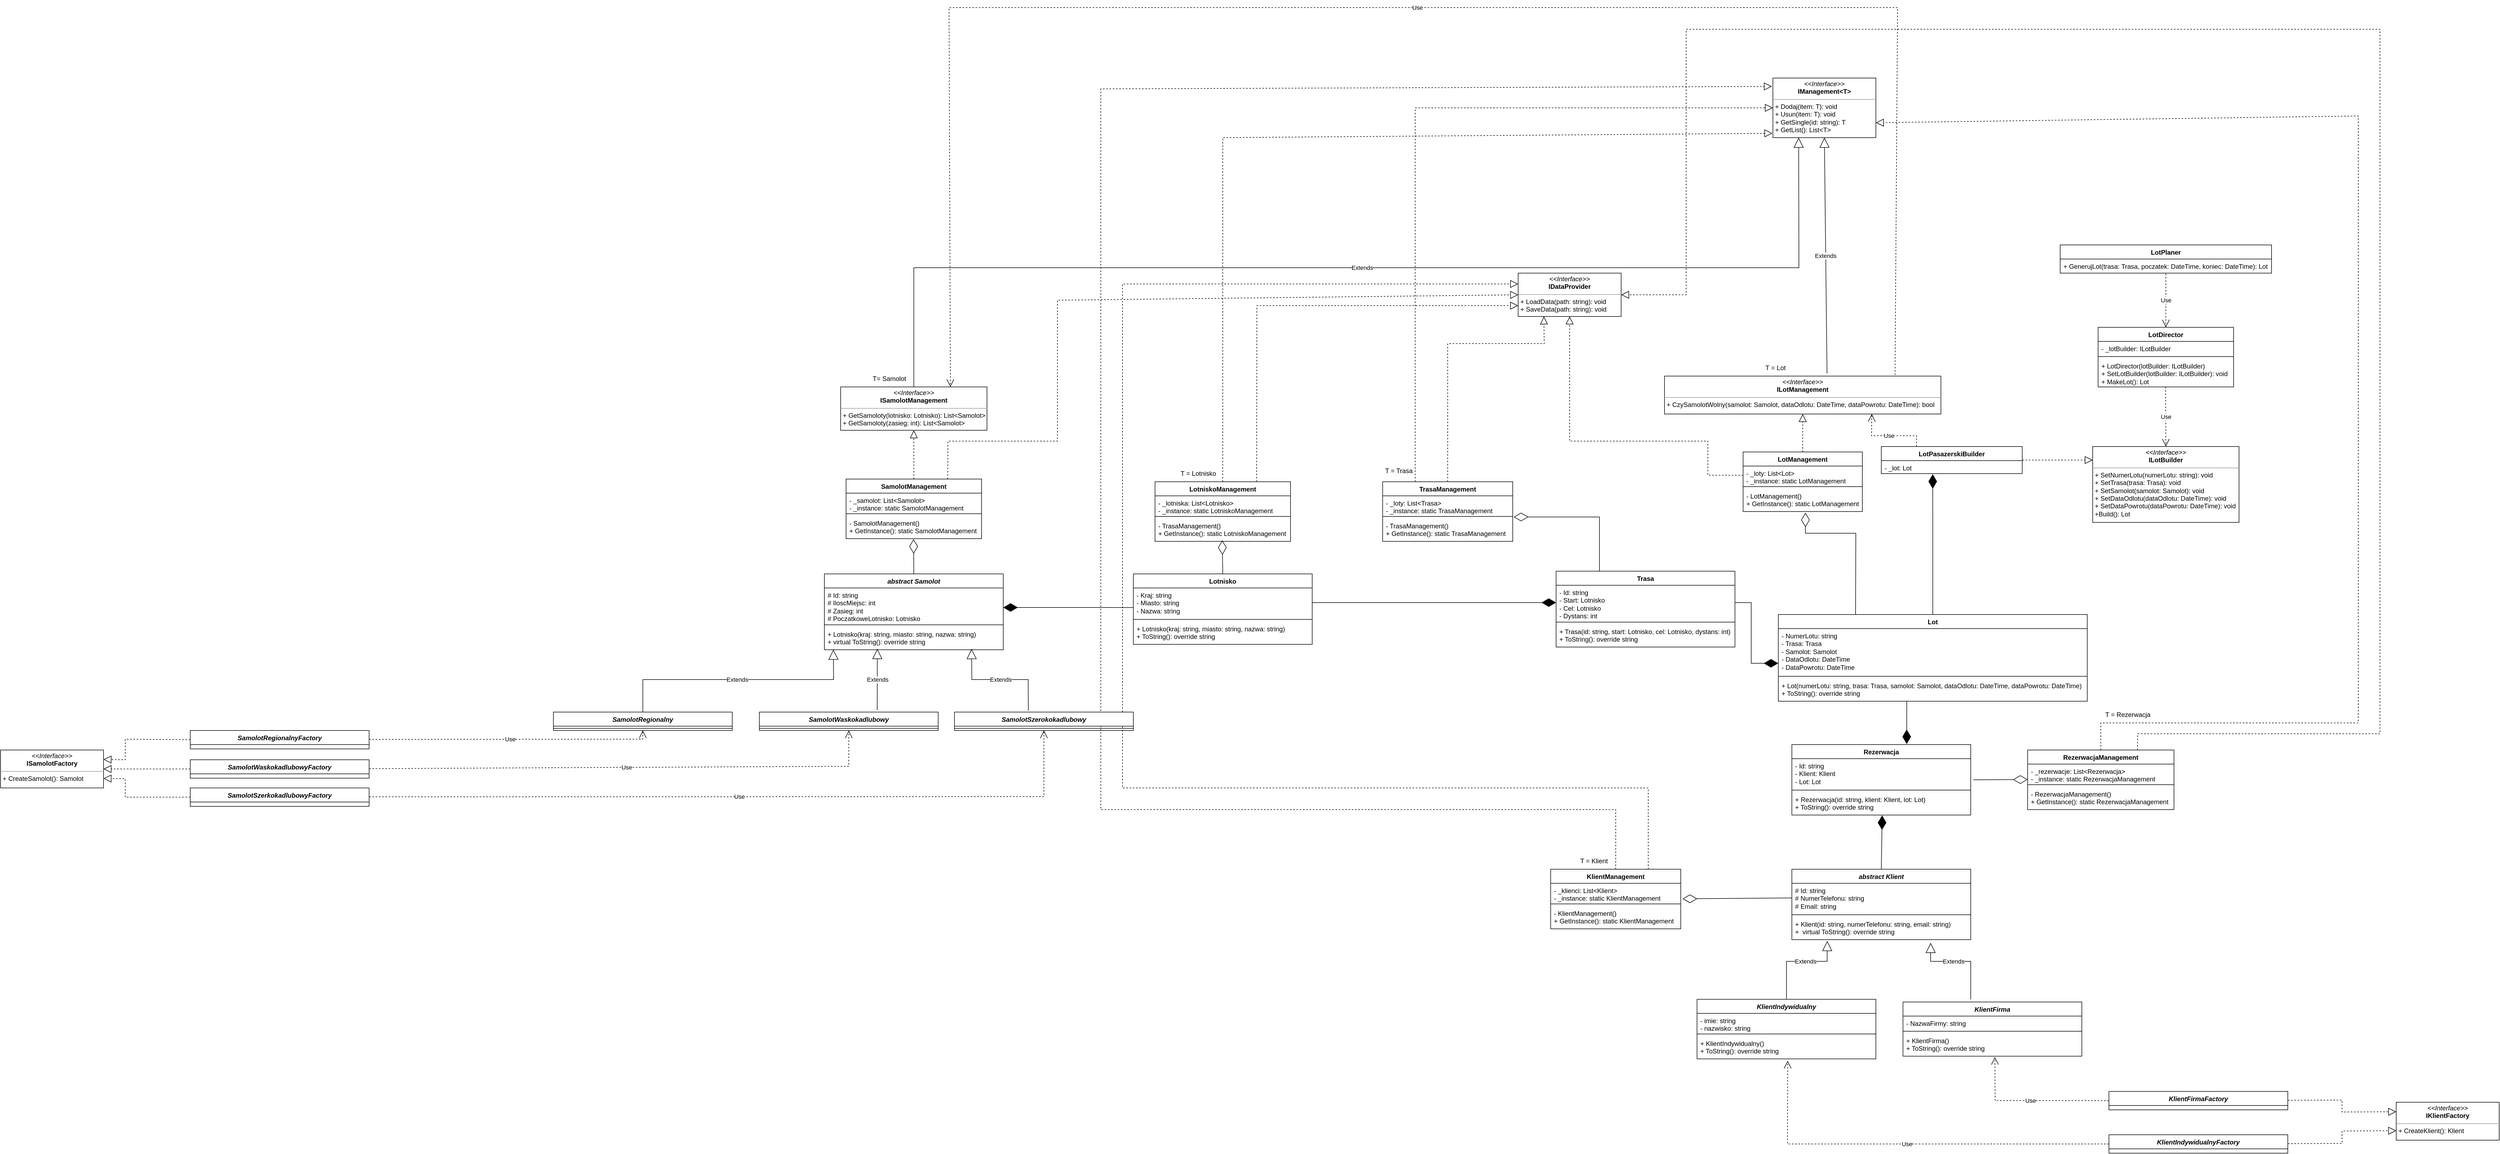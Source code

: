 <mxfile version="21.3.7" type="github">
  <diagram id="C5RBs43oDa-KdzZeNtuy" name="Page-1">
    <mxGraphModel dx="5832" dy="2604" grid="1" gridSize="10" guides="1" tooltips="1" connect="1" arrows="1" fold="1" page="1" pageScale="1" pageWidth="827" pageHeight="1169" math="0" shadow="0">
      <root>
        <mxCell id="WIyWlLk6GJQsqaUBKTNV-0" />
        <mxCell id="WIyWlLk6GJQsqaUBKTNV-1" parent="WIyWlLk6GJQsqaUBKTNV-0" />
        <mxCell id="zbVslwqdt1NTKIFNQWkl-0" value="&lt;p style=&quot;margin:0px;margin-top:4px;text-align:center;&quot;&gt;&lt;i&gt;&amp;lt;&amp;lt;Interface&amp;gt;&amp;gt;&lt;/i&gt;&lt;br&gt;&lt;b&gt;IDataProvider&lt;/b&gt;&lt;/p&gt;&lt;hr size=&quot;1&quot;&gt;&lt;p style=&quot;margin:0px;margin-left:4px;&quot;&gt;+ LoadData(path: string): void&lt;/p&gt;&lt;p style=&quot;margin:0px;margin-left:4px;&quot;&gt;+ SaveData(path: string): void&lt;/p&gt;" style="verticalAlign=top;align=left;overflow=fill;fontSize=12;fontFamily=Helvetica;html=1;whiteSpace=wrap;" vertex="1" parent="WIyWlLk6GJQsqaUBKTNV-1">
          <mxGeometry x="10" y="90" width="190" height="80" as="geometry" />
        </mxCell>
        <mxCell id="zbVslwqdt1NTKIFNQWkl-1" value="&lt;p style=&quot;margin:0px;margin-top:4px;text-align:center;&quot;&gt;&lt;i&gt;&amp;lt;&amp;lt;Interface&amp;gt;&amp;gt;&lt;/i&gt;&lt;br&gt;&lt;b&gt;IManagement&amp;lt;T&amp;gt;&lt;/b&gt;&lt;/p&gt;&lt;hr size=&quot;1&quot;&gt;&lt;p style=&quot;margin:0px;margin-left:4px;&quot;&gt;+ Dodaj(item: T): void&lt;/p&gt;&lt;p style=&quot;margin:0px;margin-left:4px;&quot;&gt;+ Usun(item: T): void&lt;/p&gt;&lt;p style=&quot;margin:0px;margin-left:4px;&quot;&gt;+ GetSingle(id: string): T&lt;/p&gt;&lt;p style=&quot;margin:0px;margin-left:4px;&quot;&gt;+ GetList(): List&amp;lt;T&amp;gt;&lt;/p&gt;" style="verticalAlign=top;align=left;overflow=fill;fontSize=12;fontFamily=Helvetica;html=1;whiteSpace=wrap;" vertex="1" parent="WIyWlLk6GJQsqaUBKTNV-1">
          <mxGeometry x="480" y="-270" width="190" height="110" as="geometry" />
        </mxCell>
        <mxCell id="zbVslwqdt1NTKIFNQWkl-2" value="&lt;p style=&quot;margin:0px;margin-top:4px;text-align:center;&quot;&gt;&lt;i&gt;&amp;lt;&amp;lt;Interface&amp;gt;&amp;gt;&lt;/i&gt;&lt;br&gt;&lt;b&gt;ILotManagement&lt;/b&gt;&lt;/p&gt;&lt;hr size=&quot;1&quot;&gt;&lt;p style=&quot;margin:0px;margin-left:4px;&quot;&gt;+ CzySamolotWolny(samolot: Samolot, dataOdlotu: DateTime, dataPowrotu: DateTime): bool&lt;/p&gt;" style="verticalAlign=top;align=left;overflow=fill;fontSize=12;fontFamily=Helvetica;html=1;whiteSpace=wrap;" vertex="1" parent="WIyWlLk6GJQsqaUBKTNV-1">
          <mxGeometry x="280" y="280" width="510" height="70" as="geometry" />
        </mxCell>
        <mxCell id="zbVslwqdt1NTKIFNQWkl-4" value="Extends" style="endArrow=block;endSize=16;endFill=0;html=1;rounded=0;entryX=0.5;entryY=1;entryDx=0;entryDy=0;exitX=0.588;exitY=-0.071;exitDx=0;exitDy=0;exitPerimeter=0;" edge="1" parent="WIyWlLk6GJQsqaUBKTNV-1" source="zbVslwqdt1NTKIFNQWkl-2" target="zbVslwqdt1NTKIFNQWkl-1">
          <mxGeometry width="160" relative="1" as="geometry">
            <mxPoint x="340" y="340" as="sourcePoint" />
            <mxPoint x="500" y="340" as="targetPoint" />
          </mxGeometry>
        </mxCell>
        <mxCell id="zbVslwqdt1NTKIFNQWkl-5" value="LotManagement" style="swimlane;fontStyle=1;align=center;verticalAlign=top;childLayout=stackLayout;horizontal=1;startSize=26;horizontalStack=0;resizeParent=1;resizeParentMax=0;resizeLast=0;collapsible=1;marginBottom=0;whiteSpace=wrap;html=1;" vertex="1" parent="WIyWlLk6GJQsqaUBKTNV-1">
          <mxGeometry x="425" y="420" width="220" height="110" as="geometry" />
        </mxCell>
        <mxCell id="zbVslwqdt1NTKIFNQWkl-6" value="- _loty: List&amp;lt;Lot&amp;gt;&lt;br&gt;- _instance: static LotManagement" style="text;strokeColor=none;fillColor=none;align=left;verticalAlign=top;spacingLeft=4;spacingRight=4;overflow=hidden;rotatable=0;points=[[0,0.5],[1,0.5]];portConstraint=eastwest;whiteSpace=wrap;html=1;" vertex="1" parent="zbVslwqdt1NTKIFNQWkl-5">
          <mxGeometry y="26" width="220" height="34" as="geometry" />
        </mxCell>
        <mxCell id="zbVslwqdt1NTKIFNQWkl-7" value="" style="line;strokeWidth=1;fillColor=none;align=left;verticalAlign=middle;spacingTop=-1;spacingLeft=3;spacingRight=3;rotatable=0;labelPosition=right;points=[];portConstraint=eastwest;strokeColor=inherit;" vertex="1" parent="zbVslwqdt1NTKIFNQWkl-5">
          <mxGeometry y="60" width="220" height="8" as="geometry" />
        </mxCell>
        <mxCell id="zbVslwqdt1NTKIFNQWkl-8" value="- LotManagement()&lt;br&gt;+ GetInstance(): static LotManagement" style="text;strokeColor=none;fillColor=none;align=left;verticalAlign=top;spacingLeft=4;spacingRight=4;overflow=hidden;rotatable=0;points=[[0,0.5],[1,0.5]];portConstraint=eastwest;whiteSpace=wrap;html=1;" vertex="1" parent="zbVslwqdt1NTKIFNQWkl-5">
          <mxGeometry y="68" width="220" height="42" as="geometry" />
        </mxCell>
        <mxCell id="zbVslwqdt1NTKIFNQWkl-9" value="T = Lot" style="text;html=1;strokeColor=none;fillColor=none;align=center;verticalAlign=middle;whiteSpace=wrap;rounded=0;" vertex="1" parent="WIyWlLk6GJQsqaUBKTNV-1">
          <mxGeometry x="455" y="250" width="60" height="30" as="geometry" />
        </mxCell>
        <mxCell id="zbVslwqdt1NTKIFNQWkl-10" value="" style="endArrow=block;dashed=1;endFill=0;endSize=12;html=1;rounded=0;exitX=0.5;exitY=0;exitDx=0;exitDy=0;entryX=0.5;entryY=1;entryDx=0;entryDy=0;" edge="1" parent="WIyWlLk6GJQsqaUBKTNV-1" source="zbVslwqdt1NTKIFNQWkl-5" target="zbVslwqdt1NTKIFNQWkl-2">
          <mxGeometry width="160" relative="1" as="geometry">
            <mxPoint x="340" y="340" as="sourcePoint" />
            <mxPoint x="520" y="380" as="targetPoint" />
          </mxGeometry>
        </mxCell>
        <mxCell id="zbVslwqdt1NTKIFNQWkl-12" value="" style="endArrow=block;dashed=1;endFill=0;endSize=12;html=1;rounded=0;entryX=0.5;entryY=1;entryDx=0;entryDy=0;exitX=0;exitY=0.5;exitDx=0;exitDy=0;" edge="1" parent="WIyWlLk6GJQsqaUBKTNV-1" source="zbVslwqdt1NTKIFNQWkl-6" target="zbVslwqdt1NTKIFNQWkl-0">
          <mxGeometry width="160" relative="1" as="geometry">
            <mxPoint x="180" y="470" as="sourcePoint" />
            <mxPoint x="340" y="470" as="targetPoint" />
            <Array as="points">
              <mxPoint x="360" y="463" />
              <mxPoint x="360" y="400" />
              <mxPoint x="105" y="400" />
            </Array>
          </mxGeometry>
        </mxCell>
        <mxCell id="zbVslwqdt1NTKIFNQWkl-13" value="LotPasazerskiBuilder" style="swimlane;fontStyle=1;align=center;verticalAlign=top;childLayout=stackLayout;horizontal=1;startSize=26;horizontalStack=0;resizeParent=1;resizeParentMax=0;resizeLast=0;collapsible=1;marginBottom=0;whiteSpace=wrap;html=1;" vertex="1" parent="WIyWlLk6GJQsqaUBKTNV-1">
          <mxGeometry x="680" y="410" width="260" height="50" as="geometry" />
        </mxCell>
        <mxCell id="zbVslwqdt1NTKIFNQWkl-14" value="- _lot: Lot" style="text;strokeColor=none;fillColor=none;align=left;verticalAlign=top;spacingLeft=4;spacingRight=4;overflow=hidden;rotatable=0;points=[[0,0.5],[1,0.5]];portConstraint=eastwest;whiteSpace=wrap;html=1;" vertex="1" parent="zbVslwqdt1NTKIFNQWkl-13">
          <mxGeometry y="26" width="260" height="24" as="geometry" />
        </mxCell>
        <mxCell id="zbVslwqdt1NTKIFNQWkl-17" value="&lt;p style=&quot;margin:0px;margin-top:4px;text-align:center;&quot;&gt;&lt;i&gt;&amp;lt;&amp;lt;Interface&amp;gt;&amp;gt;&lt;/i&gt;&lt;br&gt;&lt;b&gt;ILotBuilder&lt;/b&gt;&lt;/p&gt;&lt;hr size=&quot;1&quot;&gt;&lt;p style=&quot;margin:0px;margin-left:4px;&quot;&gt;+ SetNumerLotu(numerLotu: string): void&lt;br style=&quot;border-color: var(--border-color);&quot;&gt;+ SetTrasa(trasa: Trasa): void&lt;br style=&quot;border-color: var(--border-color);&quot;&gt;+ SetSamolot(samolot: Samolot): void&lt;br style=&quot;border-color: var(--border-color);&quot;&gt;+ SetDataOdlotu(dataOdlotu: DateTime): void&lt;br style=&quot;border-color: var(--border-color);&quot;&gt;+ SetDataPowrotu(dataPowrotu: DateTime): void&lt;br style=&quot;border-color: var(--border-color);&quot;&gt;+Build(): Lot&lt;br&gt;&lt;/p&gt;" style="verticalAlign=top;align=left;overflow=fill;fontSize=12;fontFamily=Helvetica;html=1;whiteSpace=wrap;" vertex="1" parent="WIyWlLk6GJQsqaUBKTNV-1">
          <mxGeometry x="1070" y="410" width="270" height="140" as="geometry" />
        </mxCell>
        <mxCell id="zbVslwqdt1NTKIFNQWkl-18" value="" style="endArrow=block;dashed=1;endFill=0;endSize=12;html=1;rounded=0;exitX=1;exitY=0.5;exitDx=0;exitDy=0;" edge="1" parent="WIyWlLk6GJQsqaUBKTNV-1" source="zbVslwqdt1NTKIFNQWkl-13">
          <mxGeometry width="160" relative="1" as="geometry">
            <mxPoint x="1180" y="470" as="sourcePoint" />
            <mxPoint x="1070" y="435" as="targetPoint" />
          </mxGeometry>
        </mxCell>
        <mxCell id="zbVslwqdt1NTKIFNQWkl-19" value="LotDirector" style="swimlane;fontStyle=1;align=center;verticalAlign=top;childLayout=stackLayout;horizontal=1;startSize=26;horizontalStack=0;resizeParent=1;resizeParentMax=0;resizeLast=0;collapsible=1;marginBottom=0;whiteSpace=wrap;html=1;" vertex="1" parent="WIyWlLk6GJQsqaUBKTNV-1">
          <mxGeometry x="1080" y="190" width="250" height="110" as="geometry" />
        </mxCell>
        <mxCell id="zbVslwqdt1NTKIFNQWkl-20" value="- _lotBuilder: ILotBuilder" style="text;strokeColor=none;fillColor=none;align=left;verticalAlign=top;spacingLeft=4;spacingRight=4;overflow=hidden;rotatable=0;points=[[0,0.5],[1,0.5]];portConstraint=eastwest;whiteSpace=wrap;html=1;" vertex="1" parent="zbVslwqdt1NTKIFNQWkl-19">
          <mxGeometry y="26" width="250" height="24" as="geometry" />
        </mxCell>
        <mxCell id="zbVslwqdt1NTKIFNQWkl-21" value="" style="line;strokeWidth=1;fillColor=none;align=left;verticalAlign=middle;spacingTop=-1;spacingLeft=3;spacingRight=3;rotatable=0;labelPosition=right;points=[];portConstraint=eastwest;strokeColor=inherit;" vertex="1" parent="zbVslwqdt1NTKIFNQWkl-19">
          <mxGeometry y="50" width="250" height="8" as="geometry" />
        </mxCell>
        <mxCell id="zbVslwqdt1NTKIFNQWkl-22" value="+ LotDirector(lotBuilder: ILotBuilder)&lt;br&gt;+ SetLotBuilder(lotBuilder: ILotBuilder): void&lt;br&gt;+ MakeLot(): Lot" style="text;strokeColor=none;fillColor=none;align=left;verticalAlign=top;spacingLeft=4;spacingRight=4;overflow=hidden;rotatable=0;points=[[0,0.5],[1,0.5]];portConstraint=eastwest;whiteSpace=wrap;html=1;" vertex="1" parent="zbVslwqdt1NTKIFNQWkl-19">
          <mxGeometry y="58" width="250" height="52" as="geometry" />
        </mxCell>
        <mxCell id="zbVslwqdt1NTKIFNQWkl-23" value="LotPlaner" style="swimlane;fontStyle=1;align=center;verticalAlign=top;childLayout=stackLayout;horizontal=1;startSize=26;horizontalStack=0;resizeParent=1;resizeParentMax=0;resizeLast=0;collapsible=1;marginBottom=0;whiteSpace=wrap;html=1;" vertex="1" parent="WIyWlLk6GJQsqaUBKTNV-1">
          <mxGeometry x="1010" y="38" width="390" height="52" as="geometry" />
        </mxCell>
        <mxCell id="zbVslwqdt1NTKIFNQWkl-26" value="+ GenerujLot(trasa: Trasa, poczatek: DateTime, koniec: DateTime): Lot" style="text;strokeColor=none;fillColor=none;align=left;verticalAlign=top;spacingLeft=4;spacingRight=4;overflow=hidden;rotatable=0;points=[[0,0.5],[1,0.5]];portConstraint=eastwest;whiteSpace=wrap;html=1;" vertex="1" parent="zbVslwqdt1NTKIFNQWkl-23">
          <mxGeometry y="26" width="390" height="26" as="geometry" />
        </mxCell>
        <mxCell id="zbVslwqdt1NTKIFNQWkl-27" value="Use" style="endArrow=open;endSize=12;dashed=1;html=1;rounded=0;entryX=0.5;entryY=0;entryDx=0;entryDy=0;exitX=0.5;exitY=1.038;exitDx=0;exitDy=0;exitPerimeter=0;" edge="1" parent="WIyWlLk6GJQsqaUBKTNV-1" source="zbVslwqdt1NTKIFNQWkl-26" target="zbVslwqdt1NTKIFNQWkl-19">
          <mxGeometry width="160" relative="1" as="geometry">
            <mxPoint x="640" y="390" as="sourcePoint" />
            <mxPoint x="800" y="390" as="targetPoint" />
          </mxGeometry>
        </mxCell>
        <mxCell id="zbVslwqdt1NTKIFNQWkl-28" value="Use" style="endArrow=open;endSize=12;dashed=1;html=1;rounded=0;entryX=0.5;entryY=0;entryDx=0;entryDy=0;exitX=0.5;exitY=1.038;exitDx=0;exitDy=0;exitPerimeter=0;" edge="1" parent="WIyWlLk6GJQsqaUBKTNV-1" target="zbVslwqdt1NTKIFNQWkl-17">
          <mxGeometry width="160" relative="1" as="geometry">
            <mxPoint x="1204.5" y="300" as="sourcePoint" />
            <mxPoint x="1204.5" y="399" as="targetPoint" />
          </mxGeometry>
        </mxCell>
        <mxCell id="zbVslwqdt1NTKIFNQWkl-29" value="Lot" style="swimlane;fontStyle=1;align=center;verticalAlign=top;childLayout=stackLayout;horizontal=1;startSize=26;horizontalStack=0;resizeParent=1;resizeParentMax=0;resizeLast=0;collapsible=1;marginBottom=0;whiteSpace=wrap;html=1;" vertex="1" parent="WIyWlLk6GJQsqaUBKTNV-1">
          <mxGeometry x="490" y="720" width="570" height="160" as="geometry" />
        </mxCell>
        <mxCell id="zbVslwqdt1NTKIFNQWkl-30" value="- NumerLotu: string&lt;br&gt;- Trasa: Trasa&lt;br&gt;- Samolot: Samolot&lt;br&gt;- DataOdlotu: DateTime&lt;br&gt;- DataPowrotu: DateTime" style="text;strokeColor=none;fillColor=none;align=left;verticalAlign=top;spacingLeft=4;spacingRight=4;overflow=hidden;rotatable=0;points=[[0,0.5],[1,0.5]];portConstraint=eastwest;whiteSpace=wrap;html=1;" vertex="1" parent="zbVslwqdt1NTKIFNQWkl-29">
          <mxGeometry y="26" width="570" height="84" as="geometry" />
        </mxCell>
        <mxCell id="zbVslwqdt1NTKIFNQWkl-31" value="" style="line;strokeWidth=1;fillColor=none;align=left;verticalAlign=middle;spacingTop=-1;spacingLeft=3;spacingRight=3;rotatable=0;labelPosition=right;points=[];portConstraint=eastwest;strokeColor=inherit;" vertex="1" parent="zbVslwqdt1NTKIFNQWkl-29">
          <mxGeometry y="110" width="570" height="8" as="geometry" />
        </mxCell>
        <mxCell id="zbVslwqdt1NTKIFNQWkl-32" value="+ Lot(numerLotu: string, trasa: Trasa, samolot: Samolot, dataOdlotu: DateTime, dataPowrotu: DateTime)&lt;br&gt;+ ToString(): override string" style="text;strokeColor=none;fillColor=none;align=left;verticalAlign=top;spacingLeft=4;spacingRight=4;overflow=hidden;rotatable=0;points=[[0,0.5],[1,0.5]];portConstraint=eastwest;whiteSpace=wrap;html=1;" vertex="1" parent="zbVslwqdt1NTKIFNQWkl-29">
          <mxGeometry y="118" width="570" height="42" as="geometry" />
        </mxCell>
        <mxCell id="zbVslwqdt1NTKIFNQWkl-33" value="" style="endArrow=diamondThin;endFill=1;endSize=24;html=1;rounded=0;exitX=0.5;exitY=0;exitDx=0;exitDy=0;entryX=0.365;entryY=1.042;entryDx=0;entryDy=0;entryPerimeter=0;" edge="1" parent="WIyWlLk6GJQsqaUBKTNV-1" source="zbVslwqdt1NTKIFNQWkl-29" target="zbVslwqdt1NTKIFNQWkl-14">
          <mxGeometry width="160" relative="1" as="geometry">
            <mxPoint x="760" y="520" as="sourcePoint" />
            <mxPoint x="920" y="520" as="targetPoint" />
          </mxGeometry>
        </mxCell>
        <mxCell id="zbVslwqdt1NTKIFNQWkl-34" value="" style="endArrow=diamondThin;endFill=0;endSize=24;html=1;rounded=0;exitX=0.25;exitY=0;exitDx=0;exitDy=0;entryX=0.523;entryY=1.048;entryDx=0;entryDy=0;entryPerimeter=0;" edge="1" parent="WIyWlLk6GJQsqaUBKTNV-1" source="zbVslwqdt1NTKIFNQWkl-29" target="zbVslwqdt1NTKIFNQWkl-8">
          <mxGeometry width="160" relative="1" as="geometry">
            <mxPoint x="540" y="560" as="sourcePoint" />
            <mxPoint x="700" y="560" as="targetPoint" />
            <Array as="points">
              <mxPoint x="633" y="570" />
              <mxPoint x="540" y="570" />
            </Array>
          </mxGeometry>
        </mxCell>
        <mxCell id="zbVslwqdt1NTKIFNQWkl-35" value="Trasa" style="swimlane;fontStyle=1;align=center;verticalAlign=top;childLayout=stackLayout;horizontal=1;startSize=26;horizontalStack=0;resizeParent=1;resizeParentMax=0;resizeLast=0;collapsible=1;marginBottom=0;whiteSpace=wrap;html=1;" vertex="1" parent="WIyWlLk6GJQsqaUBKTNV-1">
          <mxGeometry x="80" y="640" width="330" height="140" as="geometry" />
        </mxCell>
        <mxCell id="zbVslwqdt1NTKIFNQWkl-36" value="- Id: string&lt;br&gt;- Start: Lotnisko&lt;br&gt;- Cel: Lotnisko&lt;br&gt;- Dystans: int" style="text;strokeColor=none;fillColor=none;align=left;verticalAlign=top;spacingLeft=4;spacingRight=4;overflow=hidden;rotatable=0;points=[[0,0.5],[1,0.5]];portConstraint=eastwest;whiteSpace=wrap;html=1;" vertex="1" parent="zbVslwqdt1NTKIFNQWkl-35">
          <mxGeometry y="26" width="330" height="64" as="geometry" />
        </mxCell>
        <mxCell id="zbVslwqdt1NTKIFNQWkl-37" value="" style="line;strokeWidth=1;fillColor=none;align=left;verticalAlign=middle;spacingTop=-1;spacingLeft=3;spacingRight=3;rotatable=0;labelPosition=right;points=[];portConstraint=eastwest;strokeColor=inherit;" vertex="1" parent="zbVslwqdt1NTKIFNQWkl-35">
          <mxGeometry y="90" width="330" height="8" as="geometry" />
        </mxCell>
        <mxCell id="zbVslwqdt1NTKIFNQWkl-38" value="+ Trasa(id: string, start: Lotnisko, cel: Lotnisko, dystans: int)&lt;br&gt;+ ToString(): override string" style="text;strokeColor=none;fillColor=none;align=left;verticalAlign=top;spacingLeft=4;spacingRight=4;overflow=hidden;rotatable=0;points=[[0,0.5],[1,0.5]];portConstraint=eastwest;whiteSpace=wrap;html=1;" vertex="1" parent="zbVslwqdt1NTKIFNQWkl-35">
          <mxGeometry y="98" width="330" height="42" as="geometry" />
        </mxCell>
        <mxCell id="zbVslwqdt1NTKIFNQWkl-39" value="TrasaManagement" style="swimlane;fontStyle=1;align=center;verticalAlign=top;childLayout=stackLayout;horizontal=1;startSize=26;horizontalStack=0;resizeParent=1;resizeParentMax=0;resizeLast=0;collapsible=1;marginBottom=0;whiteSpace=wrap;html=1;" vertex="1" parent="WIyWlLk6GJQsqaUBKTNV-1">
          <mxGeometry x="-240" y="475" width="240" height="110" as="geometry" />
        </mxCell>
        <mxCell id="zbVslwqdt1NTKIFNQWkl-40" value="- _loty: List&amp;lt;Trasa&amp;gt;&lt;br&gt;- _instance: static TrasaManagement" style="text;strokeColor=none;fillColor=none;align=left;verticalAlign=top;spacingLeft=4;spacingRight=4;overflow=hidden;rotatable=0;points=[[0,0.5],[1,0.5]];portConstraint=eastwest;whiteSpace=wrap;html=1;" vertex="1" parent="zbVslwqdt1NTKIFNQWkl-39">
          <mxGeometry y="26" width="240" height="34" as="geometry" />
        </mxCell>
        <mxCell id="zbVslwqdt1NTKIFNQWkl-41" value="" style="line;strokeWidth=1;fillColor=none;align=left;verticalAlign=middle;spacingTop=-1;spacingLeft=3;spacingRight=3;rotatable=0;labelPosition=right;points=[];portConstraint=eastwest;strokeColor=inherit;" vertex="1" parent="zbVslwqdt1NTKIFNQWkl-39">
          <mxGeometry y="60" width="240" height="8" as="geometry" />
        </mxCell>
        <mxCell id="zbVslwqdt1NTKIFNQWkl-42" value="- TrasaManagement()&lt;br&gt;+ GetInstance(): static TrasaManagement" style="text;strokeColor=none;fillColor=none;align=left;verticalAlign=top;spacingLeft=4;spacingRight=4;overflow=hidden;rotatable=0;points=[[0,0.5],[1,0.5]];portConstraint=eastwest;whiteSpace=wrap;html=1;" vertex="1" parent="zbVslwqdt1NTKIFNQWkl-39">
          <mxGeometry y="68" width="240" height="42" as="geometry" />
        </mxCell>
        <mxCell id="zbVslwqdt1NTKIFNQWkl-43" value="" style="endArrow=block;dashed=1;endFill=0;endSize=12;html=1;rounded=0;exitX=0.5;exitY=0;exitDx=0;exitDy=0;entryX=0.25;entryY=1;entryDx=0;entryDy=0;" edge="1" parent="WIyWlLk6GJQsqaUBKTNV-1" source="zbVslwqdt1NTKIFNQWkl-39" target="zbVslwqdt1NTKIFNQWkl-0">
          <mxGeometry width="160" relative="1" as="geometry">
            <mxPoint x="-200" y="390" as="sourcePoint" />
            <mxPoint x="-40" y="390" as="targetPoint" />
            <Array as="points">
              <mxPoint x="-120" y="220" />
              <mxPoint x="58" y="220" />
            </Array>
          </mxGeometry>
        </mxCell>
        <mxCell id="zbVslwqdt1NTKIFNQWkl-44" value="" style="endArrow=block;dashed=1;endFill=0;endSize=12;html=1;rounded=0;exitX=0.25;exitY=0;exitDx=0;exitDy=0;entryX=0;entryY=0.5;entryDx=0;entryDy=0;" edge="1" parent="WIyWlLk6GJQsqaUBKTNV-1" source="zbVslwqdt1NTKIFNQWkl-39" target="zbVslwqdt1NTKIFNQWkl-1">
          <mxGeometry width="160" relative="1" as="geometry">
            <mxPoint x="-340" y="330" as="sourcePoint" />
            <mxPoint x="-180" y="330" as="targetPoint" />
            <Array as="points">
              <mxPoint x="-180" y="-215" />
              <mxPoint x="370" y="-215" />
            </Array>
          </mxGeometry>
        </mxCell>
        <mxCell id="zbVslwqdt1NTKIFNQWkl-45" value="T = Trasa" style="text;html=1;strokeColor=none;fillColor=none;align=center;verticalAlign=middle;whiteSpace=wrap;rounded=0;" vertex="1" parent="WIyWlLk6GJQsqaUBKTNV-1">
          <mxGeometry x="-240" y="440" width="60" height="30" as="geometry" />
        </mxCell>
        <mxCell id="zbVslwqdt1NTKIFNQWkl-46" value="" style="endArrow=diamondThin;endFill=0;endSize=24;html=1;rounded=0;entryX=1.008;entryY=1.147;entryDx=0;entryDy=0;entryPerimeter=0;" edge="1" parent="WIyWlLk6GJQsqaUBKTNV-1" target="zbVslwqdt1NTKIFNQWkl-40">
          <mxGeometry width="160" relative="1" as="geometry">
            <mxPoint x="160" y="640" as="sourcePoint" />
            <mxPoint x="290" y="570" as="targetPoint" />
            <Array as="points">
              <mxPoint x="160" y="540" />
              <mxPoint x="80" y="540" />
            </Array>
          </mxGeometry>
        </mxCell>
        <mxCell id="zbVslwqdt1NTKIFNQWkl-47" value="" style="endArrow=diamondThin;endFill=1;endSize=24;html=1;rounded=0;exitX=1;exitY=0.5;exitDx=0;exitDy=0;" edge="1" parent="WIyWlLk6GJQsqaUBKTNV-1" source="zbVslwqdt1NTKIFNQWkl-36">
          <mxGeometry width="160" relative="1" as="geometry">
            <mxPoint x="330" y="810" as="sourcePoint" />
            <mxPoint x="490" y="810" as="targetPoint" />
            <Array as="points">
              <mxPoint x="440" y="698" />
              <mxPoint x="440" y="810" />
            </Array>
          </mxGeometry>
        </mxCell>
        <mxCell id="zbVslwqdt1NTKIFNQWkl-48" value="Lotnisko" style="swimlane;fontStyle=1;align=center;verticalAlign=top;childLayout=stackLayout;horizontal=1;startSize=26;horizontalStack=0;resizeParent=1;resizeParentMax=0;resizeLast=0;collapsible=1;marginBottom=0;whiteSpace=wrap;html=1;" vertex="1" parent="WIyWlLk6GJQsqaUBKTNV-1">
          <mxGeometry x="-700" y="645" width="330" height="130" as="geometry" />
        </mxCell>
        <mxCell id="zbVslwqdt1NTKIFNQWkl-49" value="- Kraj: string&lt;br&gt;- Miasto: string&lt;br&gt;- Nazwa: string" style="text;strokeColor=none;fillColor=none;align=left;verticalAlign=top;spacingLeft=4;spacingRight=4;overflow=hidden;rotatable=0;points=[[0,0.5],[1,0.5]];portConstraint=eastwest;whiteSpace=wrap;html=1;" vertex="1" parent="zbVslwqdt1NTKIFNQWkl-48">
          <mxGeometry y="26" width="330" height="54" as="geometry" />
        </mxCell>
        <mxCell id="zbVslwqdt1NTKIFNQWkl-50" value="" style="line;strokeWidth=1;fillColor=none;align=left;verticalAlign=middle;spacingTop=-1;spacingLeft=3;spacingRight=3;rotatable=0;labelPosition=right;points=[];portConstraint=eastwest;strokeColor=inherit;" vertex="1" parent="zbVslwqdt1NTKIFNQWkl-48">
          <mxGeometry y="80" width="330" height="8" as="geometry" />
        </mxCell>
        <mxCell id="zbVslwqdt1NTKIFNQWkl-51" value="+ Lotnisko(kraj: string, miasto: string, nazwa: string)&lt;br&gt;+ ToString(): override string" style="text;strokeColor=none;fillColor=none;align=left;verticalAlign=top;spacingLeft=4;spacingRight=4;overflow=hidden;rotatable=0;points=[[0,0.5],[1,0.5]];portConstraint=eastwest;whiteSpace=wrap;html=1;" vertex="1" parent="zbVslwqdt1NTKIFNQWkl-48">
          <mxGeometry y="88" width="330" height="42" as="geometry" />
        </mxCell>
        <mxCell id="zbVslwqdt1NTKIFNQWkl-52" value="" style="endArrow=diamondThin;endFill=1;endSize=24;html=1;rounded=0;exitX=1;exitY=0.5;exitDx=0;exitDy=0;entryX=0;entryY=0.5;entryDx=0;entryDy=0;" edge="1" parent="WIyWlLk6GJQsqaUBKTNV-1" source="zbVslwqdt1NTKIFNQWkl-49" target="zbVslwqdt1NTKIFNQWkl-36">
          <mxGeometry width="160" relative="1" as="geometry">
            <mxPoint x="-80" y="714.5" as="sourcePoint" />
            <mxPoint x="80" y="714.5" as="targetPoint" />
          </mxGeometry>
        </mxCell>
        <mxCell id="zbVslwqdt1NTKIFNQWkl-53" value="LotniskoManagement" style="swimlane;fontStyle=1;align=center;verticalAlign=top;childLayout=stackLayout;horizontal=1;startSize=26;horizontalStack=0;resizeParent=1;resizeParentMax=0;resizeLast=0;collapsible=1;marginBottom=0;whiteSpace=wrap;html=1;" vertex="1" parent="WIyWlLk6GJQsqaUBKTNV-1">
          <mxGeometry x="-660" y="475" width="250" height="110" as="geometry" />
        </mxCell>
        <mxCell id="zbVslwqdt1NTKIFNQWkl-54" value="- _lotniska: List&amp;lt;Lotnisko&amp;gt;&lt;br&gt;- _instance: static LotniskoManagement" style="text;strokeColor=none;fillColor=none;align=left;verticalAlign=top;spacingLeft=4;spacingRight=4;overflow=hidden;rotatable=0;points=[[0,0.5],[1,0.5]];portConstraint=eastwest;whiteSpace=wrap;html=1;" vertex="1" parent="zbVslwqdt1NTKIFNQWkl-53">
          <mxGeometry y="26" width="250" height="34" as="geometry" />
        </mxCell>
        <mxCell id="zbVslwqdt1NTKIFNQWkl-55" value="" style="line;strokeWidth=1;fillColor=none;align=left;verticalAlign=middle;spacingTop=-1;spacingLeft=3;spacingRight=3;rotatable=0;labelPosition=right;points=[];portConstraint=eastwest;strokeColor=inherit;" vertex="1" parent="zbVslwqdt1NTKIFNQWkl-53">
          <mxGeometry y="60" width="250" height="8" as="geometry" />
        </mxCell>
        <mxCell id="zbVslwqdt1NTKIFNQWkl-56" value="- TrasaManagement()&lt;br&gt;+ GetInstance(): static LotniskoManagement" style="text;strokeColor=none;fillColor=none;align=left;verticalAlign=top;spacingLeft=4;spacingRight=4;overflow=hidden;rotatable=0;points=[[0,0.5],[1,0.5]];portConstraint=eastwest;whiteSpace=wrap;html=1;" vertex="1" parent="zbVslwqdt1NTKIFNQWkl-53">
          <mxGeometry y="68" width="250" height="42" as="geometry" />
        </mxCell>
        <mxCell id="zbVslwqdt1NTKIFNQWkl-57" value="" style="endArrow=diamondThin;endFill=0;endSize=24;html=1;rounded=0;exitX=0.5;exitY=0;exitDx=0;exitDy=0;entryX=0.496;entryY=0.952;entryDx=0;entryDy=0;entryPerimeter=0;" edge="1" parent="WIyWlLk6GJQsqaUBKTNV-1" source="zbVslwqdt1NTKIFNQWkl-48" target="zbVslwqdt1NTKIFNQWkl-56">
          <mxGeometry width="160" relative="1" as="geometry">
            <mxPoint x="-573" y="610" as="sourcePoint" />
            <mxPoint x="-535" y="590" as="targetPoint" />
          </mxGeometry>
        </mxCell>
        <mxCell id="zbVslwqdt1NTKIFNQWkl-58" value="" style="endArrow=block;dashed=1;endFill=0;endSize=12;html=1;rounded=0;exitX=0.75;exitY=0;exitDx=0;exitDy=0;entryX=0;entryY=0.75;entryDx=0;entryDy=0;" edge="1" parent="WIyWlLk6GJQsqaUBKTNV-1" source="zbVslwqdt1NTKIFNQWkl-53" target="zbVslwqdt1NTKIFNQWkl-0">
          <mxGeometry width="160" relative="1" as="geometry">
            <mxPoint x="-615" y="370" as="sourcePoint" />
            <mxPoint x="-455" y="370" as="targetPoint" />
            <Array as="points">
              <mxPoint x="-472" y="150" />
              <mxPoint x="-70" y="150" />
            </Array>
          </mxGeometry>
        </mxCell>
        <mxCell id="zbVslwqdt1NTKIFNQWkl-59" value="" style="endArrow=block;dashed=1;endFill=0;endSize=12;html=1;rounded=0;exitX=0.5;exitY=0;exitDx=0;exitDy=0;entryX=-0.005;entryY=0.927;entryDx=0;entryDy=0;entryPerimeter=0;" edge="1" parent="WIyWlLk6GJQsqaUBKTNV-1" source="zbVslwqdt1NTKIFNQWkl-53" target="zbVslwqdt1NTKIFNQWkl-1">
          <mxGeometry width="160" relative="1" as="geometry">
            <mxPoint x="-720" y="330" as="sourcePoint" />
            <mxPoint x="-560" y="330" as="targetPoint" />
            <Array as="points">
              <mxPoint x="-535" y="-160" />
            </Array>
          </mxGeometry>
        </mxCell>
        <mxCell id="zbVslwqdt1NTKIFNQWkl-60" value="Rezerwacja" style="swimlane;fontStyle=1;align=center;verticalAlign=top;childLayout=stackLayout;horizontal=1;startSize=26;horizontalStack=0;resizeParent=1;resizeParentMax=0;resizeLast=0;collapsible=1;marginBottom=0;whiteSpace=wrap;html=1;" vertex="1" parent="WIyWlLk6GJQsqaUBKTNV-1">
          <mxGeometry x="515" y="960" width="330" height="130" as="geometry" />
        </mxCell>
        <mxCell id="zbVslwqdt1NTKIFNQWkl-61" value="- Id: string&lt;br&gt;- Klient: Klient&lt;br&gt;- Lot: Lot" style="text;strokeColor=none;fillColor=none;align=left;verticalAlign=top;spacingLeft=4;spacingRight=4;overflow=hidden;rotatable=0;points=[[0,0.5],[1,0.5]];portConstraint=eastwest;whiteSpace=wrap;html=1;" vertex="1" parent="zbVslwqdt1NTKIFNQWkl-60">
          <mxGeometry y="26" width="330" height="54" as="geometry" />
        </mxCell>
        <mxCell id="zbVslwqdt1NTKIFNQWkl-62" value="" style="line;strokeWidth=1;fillColor=none;align=left;verticalAlign=middle;spacingTop=-1;spacingLeft=3;spacingRight=3;rotatable=0;labelPosition=right;points=[];portConstraint=eastwest;strokeColor=inherit;" vertex="1" parent="zbVslwqdt1NTKIFNQWkl-60">
          <mxGeometry y="80" width="330" height="8" as="geometry" />
        </mxCell>
        <mxCell id="zbVslwqdt1NTKIFNQWkl-63" value="+ Rezerwacja(id: string, klient: Klient, lot: Lot)&lt;br&gt;+ ToString(): override string" style="text;strokeColor=none;fillColor=none;align=left;verticalAlign=top;spacingLeft=4;spacingRight=4;overflow=hidden;rotatable=0;points=[[0,0.5],[1,0.5]];portConstraint=eastwest;whiteSpace=wrap;html=1;" vertex="1" parent="zbVslwqdt1NTKIFNQWkl-60">
          <mxGeometry y="88" width="330" height="42" as="geometry" />
        </mxCell>
        <mxCell id="zbVslwqdt1NTKIFNQWkl-64" value="" style="endArrow=diamondThin;endFill=1;endSize=24;html=1;rounded=0;entryX=0.642;entryY=-0.008;entryDx=0;entryDy=0;entryPerimeter=0;" edge="1" parent="WIyWlLk6GJQsqaUBKTNV-1" target="zbVslwqdt1NTKIFNQWkl-60">
          <mxGeometry width="160" relative="1" as="geometry">
            <mxPoint x="727" y="880" as="sourcePoint" />
            <mxPoint x="850" y="920" as="targetPoint" />
          </mxGeometry>
        </mxCell>
        <mxCell id="zbVslwqdt1NTKIFNQWkl-65" value="RezerwacjaManagement" style="swimlane;fontStyle=1;align=center;verticalAlign=top;childLayout=stackLayout;horizontal=1;startSize=26;horizontalStack=0;resizeParent=1;resizeParentMax=0;resizeLast=0;collapsible=1;marginBottom=0;whiteSpace=wrap;html=1;" vertex="1" parent="WIyWlLk6GJQsqaUBKTNV-1">
          <mxGeometry x="950" y="970" width="270" height="110" as="geometry" />
        </mxCell>
        <mxCell id="zbVslwqdt1NTKIFNQWkl-66" value="- _rezerwacje: List&amp;lt;Rezerwacja&amp;gt;&lt;br&gt;- _instance: static RezerwacjaManagement" style="text;strokeColor=none;fillColor=none;align=left;verticalAlign=top;spacingLeft=4;spacingRight=4;overflow=hidden;rotatable=0;points=[[0,0.5],[1,0.5]];portConstraint=eastwest;whiteSpace=wrap;html=1;" vertex="1" parent="zbVslwqdt1NTKIFNQWkl-65">
          <mxGeometry y="26" width="270" height="34" as="geometry" />
        </mxCell>
        <mxCell id="zbVslwqdt1NTKIFNQWkl-67" value="" style="line;strokeWidth=1;fillColor=none;align=left;verticalAlign=middle;spacingTop=-1;spacingLeft=3;spacingRight=3;rotatable=0;labelPosition=right;points=[];portConstraint=eastwest;strokeColor=inherit;" vertex="1" parent="zbVslwqdt1NTKIFNQWkl-65">
          <mxGeometry y="60" width="270" height="8" as="geometry" />
        </mxCell>
        <mxCell id="zbVslwqdt1NTKIFNQWkl-68" value="- RezerwacjaManagement()&lt;br&gt;+ GetInstance(): static RezerwacjaManagement" style="text;strokeColor=none;fillColor=none;align=left;verticalAlign=top;spacingLeft=4;spacingRight=4;overflow=hidden;rotatable=0;points=[[0,0.5],[1,0.5]];portConstraint=eastwest;whiteSpace=wrap;html=1;" vertex="1" parent="zbVslwqdt1NTKIFNQWkl-65">
          <mxGeometry y="68" width="270" height="42" as="geometry" />
        </mxCell>
        <mxCell id="zbVslwqdt1NTKIFNQWkl-69" value="" style="endArrow=diamondThin;endFill=0;endSize=24;html=1;rounded=0;" edge="1" parent="WIyWlLk6GJQsqaUBKTNV-1">
          <mxGeometry width="160" relative="1" as="geometry">
            <mxPoint x="850" y="1025" as="sourcePoint" />
            <mxPoint x="950" y="1024.5" as="targetPoint" />
          </mxGeometry>
        </mxCell>
        <mxCell id="zbVslwqdt1NTKIFNQWkl-70" value="" style="endArrow=block;dashed=1;endFill=0;endSize=12;html=1;rounded=0;exitX=0.5;exitY=0;exitDx=0;exitDy=0;exitPerimeter=0;entryX=1;entryY=0.75;entryDx=0;entryDy=0;" edge="1" parent="WIyWlLk6GJQsqaUBKTNV-1" source="zbVslwqdt1NTKIFNQWkl-65" target="zbVslwqdt1NTKIFNQWkl-1">
          <mxGeometry width="160" relative="1" as="geometry">
            <mxPoint x="1090" y="940" as="sourcePoint" />
            <mxPoint x="1110" y="650" as="targetPoint" />
            <Array as="points">
              <mxPoint x="1085" y="920" />
              <mxPoint x="1560" y="920" />
              <mxPoint x="1560" y="-200" />
            </Array>
          </mxGeometry>
        </mxCell>
        <mxCell id="zbVslwqdt1NTKIFNQWkl-71" value="" style="endArrow=block;dashed=1;endFill=0;endSize=12;html=1;rounded=0;exitX=0.75;exitY=0;exitDx=0;exitDy=0;entryX=1;entryY=0.5;entryDx=0;entryDy=0;" edge="1" parent="WIyWlLk6GJQsqaUBKTNV-1" source="zbVslwqdt1NTKIFNQWkl-65" target="zbVslwqdt1NTKIFNQWkl-0">
          <mxGeometry width="160" relative="1" as="geometry">
            <mxPoint x="1150" y="950" as="sourcePoint" />
            <mxPoint x="1310" y="950" as="targetPoint" />
            <Array as="points">
              <mxPoint x="1153" y="940" />
              <mxPoint x="1600" y="940" />
              <mxPoint x="1600" y="-360" />
              <mxPoint x="320" y="-360" />
              <mxPoint x="320" y="130" />
            </Array>
          </mxGeometry>
        </mxCell>
        <mxCell id="zbVslwqdt1NTKIFNQWkl-72" value="&lt;i&gt;abstract Klient&lt;/i&gt;" style="swimlane;fontStyle=1;align=center;verticalAlign=top;childLayout=stackLayout;horizontal=1;startSize=26;horizontalStack=0;resizeParent=1;resizeParentMax=0;resizeLast=0;collapsible=1;marginBottom=0;whiteSpace=wrap;html=1;" vertex="1" parent="WIyWlLk6GJQsqaUBKTNV-1">
          <mxGeometry x="515" y="1190" width="330" height="130" as="geometry" />
        </mxCell>
        <mxCell id="zbVslwqdt1NTKIFNQWkl-73" value="# Id: string&lt;br&gt;# NumerTelefonu: string&lt;br&gt;# Email: string" style="text;strokeColor=none;fillColor=none;align=left;verticalAlign=top;spacingLeft=4;spacingRight=4;overflow=hidden;rotatable=0;points=[[0,0.5],[1,0.5]];portConstraint=eastwest;whiteSpace=wrap;html=1;" vertex="1" parent="zbVslwqdt1NTKIFNQWkl-72">
          <mxGeometry y="26" width="330" height="54" as="geometry" />
        </mxCell>
        <mxCell id="zbVslwqdt1NTKIFNQWkl-74" value="" style="line;strokeWidth=1;fillColor=none;align=left;verticalAlign=middle;spacingTop=-1;spacingLeft=3;spacingRight=3;rotatable=0;labelPosition=right;points=[];portConstraint=eastwest;strokeColor=inherit;" vertex="1" parent="zbVslwqdt1NTKIFNQWkl-72">
          <mxGeometry y="80" width="330" height="8" as="geometry" />
        </mxCell>
        <mxCell id="zbVslwqdt1NTKIFNQWkl-75" value="+ Klient(id: string, numerTelefonu: string, email: string)&lt;br&gt;+&amp;nbsp; virtual ToString(): override string" style="text;strokeColor=none;fillColor=none;align=left;verticalAlign=top;spacingLeft=4;spacingRight=4;overflow=hidden;rotatable=0;points=[[0,0.5],[1,0.5]];portConstraint=eastwest;whiteSpace=wrap;html=1;" vertex="1" parent="zbVslwqdt1NTKIFNQWkl-72">
          <mxGeometry y="88" width="330" height="42" as="geometry" />
        </mxCell>
        <mxCell id="zbVslwqdt1NTKIFNQWkl-76" value="" style="endArrow=diamondThin;endFill=1;endSize=24;html=1;rounded=0;exitX=0.5;exitY=0;exitDx=0;exitDy=0;entryX=0.505;entryY=1.014;entryDx=0;entryDy=0;entryPerimeter=0;" edge="1" parent="WIyWlLk6GJQsqaUBKTNV-1" source="zbVslwqdt1NTKIFNQWkl-72" target="zbVslwqdt1NTKIFNQWkl-63">
          <mxGeometry width="160" relative="1" as="geometry">
            <mxPoint x="620" y="1140" as="sourcePoint" />
            <mxPoint x="780" y="1140" as="targetPoint" />
          </mxGeometry>
        </mxCell>
        <mxCell id="zbVslwqdt1NTKIFNQWkl-77" value="KlientManagement" style="swimlane;fontStyle=1;align=center;verticalAlign=top;childLayout=stackLayout;horizontal=1;startSize=26;horizontalStack=0;resizeParent=1;resizeParentMax=0;resizeLast=0;collapsible=1;marginBottom=0;whiteSpace=wrap;html=1;" vertex="1" parent="WIyWlLk6GJQsqaUBKTNV-1">
          <mxGeometry x="70" y="1190" width="240" height="110" as="geometry" />
        </mxCell>
        <mxCell id="zbVslwqdt1NTKIFNQWkl-78" value="- _klienci: List&amp;lt;Klient&amp;gt;&lt;br&gt;- _instance: static KlientManagement" style="text;strokeColor=none;fillColor=none;align=left;verticalAlign=top;spacingLeft=4;spacingRight=4;overflow=hidden;rotatable=0;points=[[0,0.5],[1,0.5]];portConstraint=eastwest;whiteSpace=wrap;html=1;" vertex="1" parent="zbVslwqdt1NTKIFNQWkl-77">
          <mxGeometry y="26" width="240" height="34" as="geometry" />
        </mxCell>
        <mxCell id="zbVslwqdt1NTKIFNQWkl-79" value="" style="line;strokeWidth=1;fillColor=none;align=left;verticalAlign=middle;spacingTop=-1;spacingLeft=3;spacingRight=3;rotatable=0;labelPosition=right;points=[];portConstraint=eastwest;strokeColor=inherit;" vertex="1" parent="zbVslwqdt1NTKIFNQWkl-77">
          <mxGeometry y="60" width="240" height="8" as="geometry" />
        </mxCell>
        <mxCell id="zbVslwqdt1NTKIFNQWkl-80" value="- KlientManagement()&lt;br&gt;+ GetInstance(): static KlientManagement" style="text;strokeColor=none;fillColor=none;align=left;verticalAlign=top;spacingLeft=4;spacingRight=4;overflow=hidden;rotatable=0;points=[[0,0.5],[1,0.5]];portConstraint=eastwest;whiteSpace=wrap;html=1;" vertex="1" parent="zbVslwqdt1NTKIFNQWkl-77">
          <mxGeometry y="68" width="240" height="42" as="geometry" />
        </mxCell>
        <mxCell id="zbVslwqdt1NTKIFNQWkl-81" value="" style="endArrow=block;dashed=1;endFill=0;endSize=12;html=1;rounded=0;exitX=0.5;exitY=0;exitDx=0;exitDy=0;entryX=-0.01;entryY=0.141;entryDx=0;entryDy=0;entryPerimeter=0;" edge="1" parent="WIyWlLk6GJQsqaUBKTNV-1" source="zbVslwqdt1NTKIFNQWkl-77" target="zbVslwqdt1NTKIFNQWkl-1">
          <mxGeometry width="160" relative="1" as="geometry">
            <mxPoint x="150" y="1070" as="sourcePoint" />
            <mxPoint x="220" y="200" as="targetPoint" />
            <Array as="points">
              <mxPoint x="190" y="1080" />
              <mxPoint x="-760" y="1080" />
              <mxPoint x="-760" y="-250" />
            </Array>
          </mxGeometry>
        </mxCell>
        <mxCell id="zbVslwqdt1NTKIFNQWkl-82" value="" style="endArrow=block;dashed=1;endFill=0;endSize=12;html=1;rounded=0;exitX=0.75;exitY=0;exitDx=0;exitDy=0;entryX=0;entryY=0.25;entryDx=0;entryDy=0;" edge="1" parent="WIyWlLk6GJQsqaUBKTNV-1" source="zbVslwqdt1NTKIFNQWkl-77" target="zbVslwqdt1NTKIFNQWkl-0">
          <mxGeometry width="160" relative="1" as="geometry">
            <mxPoint x="230" y="980" as="sourcePoint" />
            <mxPoint x="390" y="980" as="targetPoint" />
            <Array as="points">
              <mxPoint x="250" y="1040" />
              <mxPoint x="-720" y="1040" />
              <mxPoint x="-720" y="110" />
            </Array>
          </mxGeometry>
        </mxCell>
        <mxCell id="zbVslwqdt1NTKIFNQWkl-83" value="T = Klient" style="text;html=1;strokeColor=none;fillColor=none;align=center;verticalAlign=middle;whiteSpace=wrap;rounded=0;" vertex="1" parent="WIyWlLk6GJQsqaUBKTNV-1">
          <mxGeometry x="120" y="1160" width="60" height="30" as="geometry" />
        </mxCell>
        <mxCell id="zbVslwqdt1NTKIFNQWkl-84" value="T = Rezerwacja" style="text;html=1;strokeColor=none;fillColor=none;align=center;verticalAlign=middle;whiteSpace=wrap;rounded=0;" vertex="1" parent="WIyWlLk6GJQsqaUBKTNV-1">
          <mxGeometry x="1090" y="890" width="90" height="30" as="geometry" />
        </mxCell>
        <mxCell id="zbVslwqdt1NTKIFNQWkl-85" value="T = Lotnisko" style="text;html=1;strokeColor=none;fillColor=none;align=center;verticalAlign=middle;whiteSpace=wrap;rounded=0;" vertex="1" parent="WIyWlLk6GJQsqaUBKTNV-1">
          <mxGeometry x="-620" y="445" width="80" height="30" as="geometry" />
        </mxCell>
        <mxCell id="zbVslwqdt1NTKIFNQWkl-86" value="&lt;i&gt;KlientIndywidualny&lt;/i&gt;" style="swimlane;fontStyle=1;align=center;verticalAlign=top;childLayout=stackLayout;horizontal=1;startSize=26;horizontalStack=0;resizeParent=1;resizeParentMax=0;resizeLast=0;collapsible=1;marginBottom=0;whiteSpace=wrap;html=1;" vertex="1" parent="WIyWlLk6GJQsqaUBKTNV-1">
          <mxGeometry x="340" y="1430" width="330" height="110" as="geometry" />
        </mxCell>
        <mxCell id="zbVslwqdt1NTKIFNQWkl-87" value="- imie: string&lt;br&gt;- nazwisko: string" style="text;strokeColor=none;fillColor=none;align=left;verticalAlign=top;spacingLeft=4;spacingRight=4;overflow=hidden;rotatable=0;points=[[0,0.5],[1,0.5]];portConstraint=eastwest;whiteSpace=wrap;html=1;" vertex="1" parent="zbVslwqdt1NTKIFNQWkl-86">
          <mxGeometry y="26" width="330" height="34" as="geometry" />
        </mxCell>
        <mxCell id="zbVslwqdt1NTKIFNQWkl-88" value="" style="line;strokeWidth=1;fillColor=none;align=left;verticalAlign=middle;spacingTop=-1;spacingLeft=3;spacingRight=3;rotatable=0;labelPosition=right;points=[];portConstraint=eastwest;strokeColor=inherit;" vertex="1" parent="zbVslwqdt1NTKIFNQWkl-86">
          <mxGeometry y="60" width="330" height="8" as="geometry" />
        </mxCell>
        <mxCell id="zbVslwqdt1NTKIFNQWkl-89" value="+ KlientIndywidualny()&lt;br&gt;+ ToString(): override string" style="text;strokeColor=none;fillColor=none;align=left;verticalAlign=top;spacingLeft=4;spacingRight=4;overflow=hidden;rotatable=0;points=[[0,0.5],[1,0.5]];portConstraint=eastwest;whiteSpace=wrap;html=1;" vertex="1" parent="zbVslwqdt1NTKIFNQWkl-86">
          <mxGeometry y="68" width="330" height="42" as="geometry" />
        </mxCell>
        <mxCell id="zbVslwqdt1NTKIFNQWkl-90" value="Extends" style="endArrow=block;endSize=16;endFill=0;html=1;rounded=0;exitX=0.5;exitY=0;exitDx=0;exitDy=0;entryX=0.198;entryY=1.056;entryDx=0;entryDy=0;entryPerimeter=0;" edge="1" parent="WIyWlLk6GJQsqaUBKTNV-1" source="zbVslwqdt1NTKIFNQWkl-86" target="zbVslwqdt1NTKIFNQWkl-75">
          <mxGeometry x="0.15" width="160" relative="1" as="geometry">
            <mxPoint x="470" y="1370" as="sourcePoint" />
            <mxPoint x="630" y="1370" as="targetPoint" />
            <Array as="points">
              <mxPoint x="505" y="1360" />
              <mxPoint x="580" y="1360" />
            </Array>
            <mxPoint as="offset" />
          </mxGeometry>
        </mxCell>
        <mxCell id="zbVslwqdt1NTKIFNQWkl-91" value="&lt;i&gt;KlientFirma&lt;/i&gt;" style="swimlane;fontStyle=1;align=center;verticalAlign=top;childLayout=stackLayout;horizontal=1;startSize=26;horizontalStack=0;resizeParent=1;resizeParentMax=0;resizeLast=0;collapsible=1;marginBottom=0;whiteSpace=wrap;html=1;" vertex="1" parent="WIyWlLk6GJQsqaUBKTNV-1">
          <mxGeometry x="720" y="1435" width="330" height="100" as="geometry" />
        </mxCell>
        <mxCell id="zbVslwqdt1NTKIFNQWkl-92" value="- NazwaFirmy: string" style="text;strokeColor=none;fillColor=none;align=left;verticalAlign=top;spacingLeft=4;spacingRight=4;overflow=hidden;rotatable=0;points=[[0,0.5],[1,0.5]];portConstraint=eastwest;whiteSpace=wrap;html=1;" vertex="1" parent="zbVslwqdt1NTKIFNQWkl-91">
          <mxGeometry y="26" width="330" height="24" as="geometry" />
        </mxCell>
        <mxCell id="zbVslwqdt1NTKIFNQWkl-93" value="" style="line;strokeWidth=1;fillColor=none;align=left;verticalAlign=middle;spacingTop=-1;spacingLeft=3;spacingRight=3;rotatable=0;labelPosition=right;points=[];portConstraint=eastwest;strokeColor=inherit;" vertex="1" parent="zbVslwqdt1NTKIFNQWkl-91">
          <mxGeometry y="50" width="330" height="8" as="geometry" />
        </mxCell>
        <mxCell id="zbVslwqdt1NTKIFNQWkl-94" value="+ KlientFirma()&lt;br&gt;+ ToString(): override string" style="text;strokeColor=none;fillColor=none;align=left;verticalAlign=top;spacingLeft=4;spacingRight=4;overflow=hidden;rotatable=0;points=[[0,0.5],[1,0.5]];portConstraint=eastwest;whiteSpace=wrap;html=1;" vertex="1" parent="zbVslwqdt1NTKIFNQWkl-91">
          <mxGeometry y="58" width="330" height="42" as="geometry" />
        </mxCell>
        <mxCell id="zbVslwqdt1NTKIFNQWkl-95" value="Extends" style="endArrow=block;endSize=16;endFill=0;html=1;rounded=0;exitX=0.5;exitY=0;exitDx=0;exitDy=0;entryX=0.776;entryY=1.14;entryDx=0;entryDy=0;entryPerimeter=0;" edge="1" parent="WIyWlLk6GJQsqaUBKTNV-1" target="zbVslwqdt1NTKIFNQWkl-75">
          <mxGeometry x="0.15" width="160" relative="1" as="geometry">
            <mxPoint x="845" y="1430" as="sourcePoint" />
            <mxPoint x="920" y="1322" as="targetPoint" />
            <Array as="points">
              <mxPoint x="845" y="1360" />
              <mxPoint x="771" y="1360" />
            </Array>
            <mxPoint as="offset" />
          </mxGeometry>
        </mxCell>
        <mxCell id="zbVslwqdt1NTKIFNQWkl-96" value="&lt;i&gt;KlientFirmaFactory&lt;/i&gt;" style="swimlane;fontStyle=1;align=center;verticalAlign=top;childLayout=stackLayout;horizontal=1;startSize=26;horizontalStack=0;resizeParent=1;resizeParentMax=0;resizeLast=0;collapsible=1;marginBottom=0;whiteSpace=wrap;html=1;" vertex="1" parent="WIyWlLk6GJQsqaUBKTNV-1">
          <mxGeometry x="1100" y="1600" width="330" height="34" as="geometry" />
        </mxCell>
        <mxCell id="zbVslwqdt1NTKIFNQWkl-100" value="&lt;i&gt;KlientIndywidualnyFactory&lt;/i&gt;" style="swimlane;fontStyle=1;align=center;verticalAlign=top;childLayout=stackLayout;horizontal=1;startSize=26;horizontalStack=0;resizeParent=1;resizeParentMax=0;resizeLast=0;collapsible=1;marginBottom=0;whiteSpace=wrap;html=1;" vertex="1" parent="WIyWlLk6GJQsqaUBKTNV-1">
          <mxGeometry x="1100" y="1680" width="330" height="34" as="geometry" />
        </mxCell>
        <mxCell id="zbVslwqdt1NTKIFNQWkl-101" value="&lt;p style=&quot;margin:0px;margin-top:4px;text-align:center;&quot;&gt;&lt;i&gt;&amp;lt;&amp;lt;Interface&amp;gt;&amp;gt;&lt;/i&gt;&lt;br&gt;&lt;b&gt;IKlientFactory&lt;/b&gt;&lt;/p&gt;&lt;hr size=&quot;1&quot;&gt;&lt;p style=&quot;margin:0px;margin-left:4px;&quot;&gt;+ CreateKlient(): Klient&lt;/p&gt;" style="verticalAlign=top;align=left;overflow=fill;fontSize=12;fontFamily=Helvetica;html=1;whiteSpace=wrap;" vertex="1" parent="WIyWlLk6GJQsqaUBKTNV-1">
          <mxGeometry x="1630" y="1620" width="190" height="70" as="geometry" />
        </mxCell>
        <mxCell id="zbVslwqdt1NTKIFNQWkl-102" value="" style="endArrow=block;dashed=1;endFill=0;endSize=12;html=1;rounded=0;entryX=0;entryY=0.25;entryDx=0;entryDy=0;" edge="1" parent="WIyWlLk6GJQsqaUBKTNV-1" target="zbVslwqdt1NTKIFNQWkl-101">
          <mxGeometry width="160" relative="1" as="geometry">
            <mxPoint x="1430" y="1616.41" as="sourcePoint" />
            <mxPoint x="1590" y="1616.41" as="targetPoint" />
            <Array as="points">
              <mxPoint x="1530" y="1616" />
              <mxPoint x="1530" y="1638" />
            </Array>
          </mxGeometry>
        </mxCell>
        <mxCell id="zbVslwqdt1NTKIFNQWkl-103" value="" style="endArrow=block;dashed=1;endFill=0;endSize=12;html=1;rounded=0;entryX=0;entryY=0.75;entryDx=0;entryDy=0;" edge="1" parent="WIyWlLk6GJQsqaUBKTNV-1" target="zbVslwqdt1NTKIFNQWkl-101">
          <mxGeometry width="160" relative="1" as="geometry">
            <mxPoint x="1430" y="1696.41" as="sourcePoint" />
            <mxPoint x="1590" y="1696.41" as="targetPoint" />
            <Array as="points">
              <mxPoint x="1530" y="1696" />
              <mxPoint x="1530" y="1673" />
            </Array>
          </mxGeometry>
        </mxCell>
        <mxCell id="zbVslwqdt1NTKIFNQWkl-104" value="Use" style="endArrow=open;endSize=12;dashed=1;html=1;rounded=0;entryX=0.514;entryY=1.035;entryDx=0;entryDy=0;entryPerimeter=0;exitX=0;exitY=0.5;exitDx=0;exitDy=0;" edge="1" parent="WIyWlLk6GJQsqaUBKTNV-1" source="zbVslwqdt1NTKIFNQWkl-96" target="zbVslwqdt1NTKIFNQWkl-94">
          <mxGeometry width="160" relative="1" as="geometry">
            <mxPoint x="780" y="1634" as="sourcePoint" />
            <mxPoint x="940" y="1634" as="targetPoint" />
            <Array as="points">
              <mxPoint x="890" y="1617" />
            </Array>
          </mxGeometry>
        </mxCell>
        <mxCell id="zbVslwqdt1NTKIFNQWkl-105" value="Use" style="endArrow=open;endSize=12;dashed=1;html=1;rounded=0;entryX=0.507;entryY=1.084;entryDx=0;entryDy=0;entryPerimeter=0;exitX=0;exitY=0.5;exitDx=0;exitDy=0;" edge="1" parent="WIyWlLk6GJQsqaUBKTNV-1" source="zbVslwqdt1NTKIFNQWkl-100" target="zbVslwqdt1NTKIFNQWkl-89">
          <mxGeometry width="160" relative="1" as="geometry">
            <mxPoint x="740" y="1714" as="sourcePoint" />
            <mxPoint x="900" y="1714" as="targetPoint" />
            <Array as="points">
              <mxPoint x="507" y="1697" />
            </Array>
          </mxGeometry>
        </mxCell>
        <mxCell id="zbVslwqdt1NTKIFNQWkl-106" value="&lt;i&gt;abstract Samolot&lt;/i&gt;" style="swimlane;fontStyle=1;align=center;verticalAlign=top;childLayout=stackLayout;horizontal=1;startSize=26;horizontalStack=0;resizeParent=1;resizeParentMax=0;resizeLast=0;collapsible=1;marginBottom=0;whiteSpace=wrap;html=1;" vertex="1" parent="WIyWlLk6GJQsqaUBKTNV-1">
          <mxGeometry x="-1270" y="645" width="330" height="140" as="geometry" />
        </mxCell>
        <mxCell id="zbVslwqdt1NTKIFNQWkl-107" value="# Id: string&lt;br&gt;# IloscMiejsc: int&lt;br&gt;# Zasieg: int&lt;br&gt;# PoczatkoweLotnisko: Lotnisko" style="text;strokeColor=none;fillColor=none;align=left;verticalAlign=top;spacingLeft=4;spacingRight=4;overflow=hidden;rotatable=0;points=[[0,0.5],[1,0.5]];portConstraint=eastwest;whiteSpace=wrap;html=1;" vertex="1" parent="zbVslwqdt1NTKIFNQWkl-106">
          <mxGeometry y="26" width="330" height="64" as="geometry" />
        </mxCell>
        <mxCell id="zbVslwqdt1NTKIFNQWkl-108" value="" style="line;strokeWidth=1;fillColor=none;align=left;verticalAlign=middle;spacingTop=-1;spacingLeft=3;spacingRight=3;rotatable=0;labelPosition=right;points=[];portConstraint=eastwest;strokeColor=inherit;" vertex="1" parent="zbVslwqdt1NTKIFNQWkl-106">
          <mxGeometry y="90" width="330" height="8" as="geometry" />
        </mxCell>
        <mxCell id="zbVslwqdt1NTKIFNQWkl-109" value="+ Lotnisko(kraj: string, miasto: string, nazwa: string)&lt;br&gt;+ virtual ToString(): override string" style="text;strokeColor=none;fillColor=none;align=left;verticalAlign=top;spacingLeft=4;spacingRight=4;overflow=hidden;rotatable=0;points=[[0,0.5],[1,0.5]];portConstraint=eastwest;whiteSpace=wrap;html=1;" vertex="1" parent="zbVslwqdt1NTKIFNQWkl-106">
          <mxGeometry y="98" width="330" height="42" as="geometry" />
        </mxCell>
        <mxCell id="zbVslwqdt1NTKIFNQWkl-110" value="" style="endArrow=diamondThin;endFill=1;endSize=24;html=1;rounded=0;exitX=0.001;exitY=0.668;exitDx=0;exitDy=0;exitPerimeter=0;" edge="1" parent="WIyWlLk6GJQsqaUBKTNV-1" source="zbVslwqdt1NTKIFNQWkl-49">
          <mxGeometry width="160" relative="1" as="geometry">
            <mxPoint x="-910" y="645" as="sourcePoint" />
            <mxPoint x="-940" y="707" as="targetPoint" />
          </mxGeometry>
        </mxCell>
        <mxCell id="zbVslwqdt1NTKIFNQWkl-111" value="SamolotManagement" style="swimlane;fontStyle=1;align=center;verticalAlign=top;childLayout=stackLayout;horizontal=1;startSize=26;horizontalStack=0;resizeParent=1;resizeParentMax=0;resizeLast=0;collapsible=1;marginBottom=0;whiteSpace=wrap;html=1;" vertex="1" parent="WIyWlLk6GJQsqaUBKTNV-1">
          <mxGeometry x="-1230" y="470" width="250" height="110" as="geometry" />
        </mxCell>
        <mxCell id="zbVslwqdt1NTKIFNQWkl-112" value="- _samolot: List&amp;lt;Samolot&amp;gt;&lt;br&gt;- _instance: static SamolotManagement" style="text;strokeColor=none;fillColor=none;align=left;verticalAlign=top;spacingLeft=4;spacingRight=4;overflow=hidden;rotatable=0;points=[[0,0.5],[1,0.5]];portConstraint=eastwest;whiteSpace=wrap;html=1;" vertex="1" parent="zbVslwqdt1NTKIFNQWkl-111">
          <mxGeometry y="26" width="250" height="34" as="geometry" />
        </mxCell>
        <mxCell id="zbVslwqdt1NTKIFNQWkl-113" value="" style="line;strokeWidth=1;fillColor=none;align=left;verticalAlign=middle;spacingTop=-1;spacingLeft=3;spacingRight=3;rotatable=0;labelPosition=right;points=[];portConstraint=eastwest;strokeColor=inherit;" vertex="1" parent="zbVslwqdt1NTKIFNQWkl-111">
          <mxGeometry y="60" width="250" height="8" as="geometry" />
        </mxCell>
        <mxCell id="zbVslwqdt1NTKIFNQWkl-114" value="- SamolotManagement()&lt;br&gt;+ GetInstance(): static SamolotManagement" style="text;strokeColor=none;fillColor=none;align=left;verticalAlign=top;spacingLeft=4;spacingRight=4;overflow=hidden;rotatable=0;points=[[0,0.5],[1,0.5]];portConstraint=eastwest;whiteSpace=wrap;html=1;" vertex="1" parent="zbVslwqdt1NTKIFNQWkl-111">
          <mxGeometry y="68" width="250" height="42" as="geometry" />
        </mxCell>
        <mxCell id="zbVslwqdt1NTKIFNQWkl-115" value="&lt;p style=&quot;margin:0px;margin-top:4px;text-align:center;&quot;&gt;&lt;i&gt;&amp;lt;&amp;lt;Interface&amp;gt;&amp;gt;&lt;/i&gt;&lt;br&gt;&lt;b&gt;ISamolotManagement&lt;/b&gt;&lt;/p&gt;&lt;hr size=&quot;1&quot;&gt;&lt;p style=&quot;margin:0px;margin-left:4px;&quot;&gt;&lt;span style=&quot;background-color: initial;&quot;&gt;+ GetSamoloty(lotnisko: Lotnisko): List&amp;lt;Samolot&amp;gt;&lt;/span&gt;&lt;/p&gt;&lt;p style=&quot;margin:0px;margin-left:4px;&quot;&gt;&lt;span style=&quot;background-color: initial;&quot;&gt;+ GetSamoloty(zasieg: int): List&amp;lt;Samolot&amp;gt;&lt;/span&gt;&lt;/p&gt;" style="verticalAlign=top;align=left;overflow=fill;fontSize=12;fontFamily=Helvetica;html=1;whiteSpace=wrap;" vertex="1" parent="WIyWlLk6GJQsqaUBKTNV-1">
          <mxGeometry x="-1240" y="300" width="270" height="80" as="geometry" />
        </mxCell>
        <mxCell id="zbVslwqdt1NTKIFNQWkl-116" value="" style="endArrow=block;dashed=1;endFill=0;endSize=12;html=1;rounded=0;exitX=0.5;exitY=0;exitDx=0;exitDy=0;entryX=0.5;entryY=1;entryDx=0;entryDy=0;" edge="1" parent="WIyWlLk6GJQsqaUBKTNV-1" source="zbVslwqdt1NTKIFNQWkl-111" target="zbVslwqdt1NTKIFNQWkl-115">
          <mxGeometry width="160" relative="1" as="geometry">
            <mxPoint x="-1120" y="434.41" as="sourcePoint" />
            <mxPoint x="-960" y="434.41" as="targetPoint" />
          </mxGeometry>
        </mxCell>
        <mxCell id="zbVslwqdt1NTKIFNQWkl-117" value="" style="endArrow=block;dashed=1;endFill=0;endSize=12;html=1;rounded=0;exitX=0.75;exitY=0;exitDx=0;exitDy=0;entryX=0;entryY=0.5;entryDx=0;entryDy=0;" edge="1" parent="WIyWlLk6GJQsqaUBKTNV-1" source="zbVslwqdt1NTKIFNQWkl-111" target="zbVslwqdt1NTKIFNQWkl-0">
          <mxGeometry width="160" relative="1" as="geometry">
            <mxPoint x="-1020" y="434.41" as="sourcePoint" />
            <mxPoint x="-860" y="434.41" as="targetPoint" />
            <Array as="points">
              <mxPoint x="-1042" y="400" />
              <mxPoint x="-840" y="400" />
              <mxPoint x="-840" y="140" />
            </Array>
          </mxGeometry>
        </mxCell>
        <mxCell id="zbVslwqdt1NTKIFNQWkl-118" value="Extends" style="endArrow=block;endSize=16;endFill=0;html=1;rounded=0;exitX=0.5;exitY=0;exitDx=0;exitDy=0;entryX=0.25;entryY=1;entryDx=0;entryDy=0;" edge="1" parent="WIyWlLk6GJQsqaUBKTNV-1" source="zbVslwqdt1NTKIFNQWkl-115" target="zbVslwqdt1NTKIFNQWkl-1">
          <mxGeometry width="160" relative="1" as="geometry">
            <mxPoint x="-1080" y="129.41" as="sourcePoint" />
            <mxPoint x="-920" y="129.41" as="targetPoint" />
            <Array as="points">
              <mxPoint x="-1105" y="80" />
              <mxPoint x="528" y="80" />
            </Array>
          </mxGeometry>
        </mxCell>
        <mxCell id="zbVslwqdt1NTKIFNQWkl-119" value="T= Samolot" style="text;html=1;strokeColor=none;fillColor=none;align=center;verticalAlign=middle;whiteSpace=wrap;rounded=0;" vertex="1" parent="WIyWlLk6GJQsqaUBKTNV-1">
          <mxGeometry x="-1190" y="270" width="80" height="30" as="geometry" />
        </mxCell>
        <mxCell id="zbVslwqdt1NTKIFNQWkl-120" value="&lt;i&gt;SamolotRegionalny&lt;/i&gt;" style="swimlane;fontStyle=1;align=center;verticalAlign=top;childLayout=stackLayout;horizontal=1;startSize=26;horizontalStack=0;resizeParent=1;resizeParentMax=0;resizeLast=0;collapsible=1;marginBottom=0;whiteSpace=wrap;html=1;" vertex="1" parent="WIyWlLk6GJQsqaUBKTNV-1">
          <mxGeometry x="-1770" y="900" width="330" height="34" as="geometry" />
        </mxCell>
        <mxCell id="zbVslwqdt1NTKIFNQWkl-122" value="" style="line;strokeWidth=1;fillColor=none;align=left;verticalAlign=middle;spacingTop=-1;spacingLeft=3;spacingRight=3;rotatable=0;labelPosition=right;points=[];portConstraint=eastwest;strokeColor=inherit;" vertex="1" parent="zbVslwqdt1NTKIFNQWkl-120">
          <mxGeometry y="26" width="330" height="8" as="geometry" />
        </mxCell>
        <mxCell id="zbVslwqdt1NTKIFNQWkl-124" value="&lt;i&gt;SamolotWaskokadlubowy&lt;/i&gt;" style="swimlane;fontStyle=1;align=center;verticalAlign=top;childLayout=stackLayout;horizontal=1;startSize=26;horizontalStack=0;resizeParent=1;resizeParentMax=0;resizeLast=0;collapsible=1;marginBottom=0;whiteSpace=wrap;html=1;" vertex="1" parent="WIyWlLk6GJQsqaUBKTNV-1">
          <mxGeometry x="-1390" y="900" width="330" height="34" as="geometry" />
        </mxCell>
        <mxCell id="zbVslwqdt1NTKIFNQWkl-125" value="" style="line;strokeWidth=1;fillColor=none;align=left;verticalAlign=middle;spacingTop=-1;spacingLeft=3;spacingRight=3;rotatable=0;labelPosition=right;points=[];portConstraint=eastwest;strokeColor=inherit;" vertex="1" parent="zbVslwqdt1NTKIFNQWkl-124">
          <mxGeometry y="26" width="330" height="8" as="geometry" />
        </mxCell>
        <mxCell id="zbVslwqdt1NTKIFNQWkl-126" value="&lt;i&gt;SamolotSzerokokadlubowy&lt;/i&gt;" style="swimlane;fontStyle=1;align=center;verticalAlign=top;childLayout=stackLayout;horizontal=1;startSize=26;horizontalStack=0;resizeParent=1;resizeParentMax=0;resizeLast=0;collapsible=1;marginBottom=0;whiteSpace=wrap;html=1;" vertex="1" parent="WIyWlLk6GJQsqaUBKTNV-1">
          <mxGeometry x="-1030" y="900" width="330" height="34" as="geometry" />
        </mxCell>
        <mxCell id="zbVslwqdt1NTKIFNQWkl-127" value="" style="line;strokeWidth=1;fillColor=none;align=left;verticalAlign=middle;spacingTop=-1;spacingLeft=3;spacingRight=3;rotatable=0;labelPosition=right;points=[];portConstraint=eastwest;strokeColor=inherit;" vertex="1" parent="zbVslwqdt1NTKIFNQWkl-126">
          <mxGeometry y="26" width="330" height="8" as="geometry" />
        </mxCell>
        <mxCell id="zbVslwqdt1NTKIFNQWkl-128" value="Extends" style="endArrow=block;endSize=16;endFill=0;html=1;rounded=0;exitX=0.5;exitY=0;exitDx=0;exitDy=0;entryX=0.05;entryY=0.993;entryDx=0;entryDy=0;entryPerimeter=0;" edge="1" parent="WIyWlLk6GJQsqaUBKTNV-1" source="zbVslwqdt1NTKIFNQWkl-120" target="zbVslwqdt1NTKIFNQWkl-109">
          <mxGeometry width="160" relative="1" as="geometry">
            <mxPoint x="-1580" y="830" as="sourcePoint" />
            <mxPoint x="-1420" y="830" as="targetPoint" />
            <Array as="points">
              <mxPoint x="-1605" y="840" />
              <mxPoint x="-1253" y="840" />
            </Array>
          </mxGeometry>
        </mxCell>
        <mxCell id="zbVslwqdt1NTKIFNQWkl-129" value="Extends" style="endArrow=block;endSize=16;endFill=0;html=1;rounded=0;exitX=0.659;exitY=-0.104;exitDx=0;exitDy=0;entryX=0.296;entryY=0.965;entryDx=0;entryDy=0;entryPerimeter=0;exitPerimeter=0;" edge="1" parent="WIyWlLk6GJQsqaUBKTNV-1" source="zbVslwqdt1NTKIFNQWkl-124" target="zbVslwqdt1NTKIFNQWkl-109">
          <mxGeometry width="160" relative="1" as="geometry">
            <mxPoint x="-1050" y="820" as="sourcePoint" />
            <mxPoint x="-890" y="820" as="targetPoint" />
          </mxGeometry>
        </mxCell>
        <mxCell id="zbVslwqdt1NTKIFNQWkl-130" value="Extends" style="endArrow=block;endSize=16;endFill=0;html=1;rounded=0;exitX=0.413;exitY=-0.069;exitDx=0;exitDy=0;exitPerimeter=0;entryX=0.823;entryY=0.965;entryDx=0;entryDy=0;entryPerimeter=0;" edge="1" parent="WIyWlLk6GJQsqaUBKTNV-1" source="zbVslwqdt1NTKIFNQWkl-126" target="zbVslwqdt1NTKIFNQWkl-109">
          <mxGeometry width="160" relative="1" as="geometry">
            <mxPoint x="-1050" y="820" as="sourcePoint" />
            <mxPoint x="-890" y="820" as="targetPoint" />
            <Array as="points">
              <mxPoint x="-894" y="840" />
              <mxPoint x="-998" y="840" />
            </Array>
          </mxGeometry>
        </mxCell>
        <mxCell id="zbVslwqdt1NTKIFNQWkl-131" value="Use" style="endArrow=open;endSize=12;dashed=1;html=1;rounded=0;exitX=0.25;exitY=0;exitDx=0;exitDy=0;entryX=0.75;entryY=1;entryDx=0;entryDy=0;" edge="1" parent="WIyWlLk6GJQsqaUBKTNV-1" source="zbVslwqdt1NTKIFNQWkl-13" target="zbVslwqdt1NTKIFNQWkl-2">
          <mxGeometry width="160" relative="1" as="geometry">
            <mxPoint x="667" y="380" as="sourcePoint" />
            <mxPoint x="827" y="380" as="targetPoint" />
            <Array as="points">
              <mxPoint x="745" y="390" />
              <mxPoint x="662" y="390" />
            </Array>
          </mxGeometry>
        </mxCell>
        <mxCell id="zbVslwqdt1NTKIFNQWkl-132" value="Use" style="endArrow=open;endSize=12;dashed=1;html=1;rounded=0;entryX=0.75;entryY=0;entryDx=0;entryDy=0;exitX=0.834;exitY=-0.03;exitDx=0;exitDy=0;exitPerimeter=0;" edge="1" parent="WIyWlLk6GJQsqaUBKTNV-1" source="zbVslwqdt1NTKIFNQWkl-2" target="zbVslwqdt1NTKIFNQWkl-115">
          <mxGeometry width="160" relative="1" as="geometry">
            <mxPoint x="690" y="270" as="sourcePoint" />
            <mxPoint x="855" y="150" as="targetPoint" />
            <Array as="points">
              <mxPoint x="710" y="-400" />
              <mxPoint x="-1040" y="-400" />
            </Array>
          </mxGeometry>
        </mxCell>
        <mxCell id="zbVslwqdt1NTKIFNQWkl-133" value="&lt;p style=&quot;margin:0px;margin-top:4px;text-align:center;&quot;&gt;&lt;i&gt;&amp;lt;&amp;lt;Interface&amp;gt;&amp;gt;&lt;/i&gt;&lt;br&gt;&lt;b&gt;ISamolotFactory&lt;/b&gt;&lt;/p&gt;&lt;hr size=&quot;1&quot;&gt;&lt;p style=&quot;margin:0px;margin-left:4px;&quot;&gt;+ CreateSamolot(): Samolot&lt;br&gt;&lt;/p&gt;" style="verticalAlign=top;align=left;overflow=fill;fontSize=12;fontFamily=Helvetica;html=1;whiteSpace=wrap;" vertex="1" parent="WIyWlLk6GJQsqaUBKTNV-1">
          <mxGeometry x="-2790" y="970" width="190" height="70" as="geometry" />
        </mxCell>
        <mxCell id="zbVslwqdt1NTKIFNQWkl-134" value="&lt;i&gt;SamolotRegionalnyFactory&lt;/i&gt;" style="swimlane;fontStyle=1;align=center;verticalAlign=top;childLayout=stackLayout;horizontal=1;startSize=26;horizontalStack=0;resizeParent=1;resizeParentMax=0;resizeLast=0;collapsible=1;marginBottom=0;whiteSpace=wrap;html=1;" vertex="1" parent="WIyWlLk6GJQsqaUBKTNV-1">
          <mxGeometry x="-2440" y="934" width="330" height="34" as="geometry" />
        </mxCell>
        <mxCell id="zbVslwqdt1NTKIFNQWkl-135" value="&lt;i&gt;SamolotWaskokadlubowyFactory&lt;/i&gt;" style="swimlane;fontStyle=1;align=center;verticalAlign=top;childLayout=stackLayout;horizontal=1;startSize=26;horizontalStack=0;resizeParent=1;resizeParentMax=0;resizeLast=0;collapsible=1;marginBottom=0;whiteSpace=wrap;html=1;" vertex="1" parent="WIyWlLk6GJQsqaUBKTNV-1">
          <mxGeometry x="-2440" y="988" width="330" height="34" as="geometry" />
        </mxCell>
        <mxCell id="zbVslwqdt1NTKIFNQWkl-136" value="&lt;i&gt;SamolotSzerkokadlubowyFactory&lt;/i&gt;" style="swimlane;fontStyle=1;align=center;verticalAlign=top;childLayout=stackLayout;horizontal=1;startSize=26;horizontalStack=0;resizeParent=1;resizeParentMax=0;resizeLast=0;collapsible=1;marginBottom=0;whiteSpace=wrap;html=1;" vertex="1" parent="WIyWlLk6GJQsqaUBKTNV-1">
          <mxGeometry x="-2440" y="1040" width="330" height="34" as="geometry" />
        </mxCell>
        <mxCell id="zbVslwqdt1NTKIFNQWkl-137" value="" style="endArrow=block;dashed=1;endFill=0;endSize=12;html=1;rounded=0;exitX=0;exitY=0.5;exitDx=0;exitDy=0;entryX=1;entryY=0.25;entryDx=0;entryDy=0;" edge="1" parent="WIyWlLk6GJQsqaUBKTNV-1" source="zbVslwqdt1NTKIFNQWkl-134" target="zbVslwqdt1NTKIFNQWkl-133">
          <mxGeometry width="160" relative="1" as="geometry">
            <mxPoint x="-2560" y="799.41" as="sourcePoint" />
            <mxPoint x="-2400" y="799.41" as="targetPoint" />
            <Array as="points">
              <mxPoint x="-2560" y="950" />
              <mxPoint x="-2560" y="988" />
            </Array>
          </mxGeometry>
        </mxCell>
        <mxCell id="zbVslwqdt1NTKIFNQWkl-138" value="" style="endArrow=block;dashed=1;endFill=0;endSize=12;html=1;rounded=0;exitX=0;exitY=0.5;exitDx=0;exitDy=0;entryX=1;entryY=0.5;entryDx=0;entryDy=0;" edge="1" parent="WIyWlLk6GJQsqaUBKTNV-1" source="zbVslwqdt1NTKIFNQWkl-135" target="zbVslwqdt1NTKIFNQWkl-133">
          <mxGeometry width="160" relative="1" as="geometry">
            <mxPoint x="-2070" y="1050" as="sourcePoint" />
            <mxPoint x="-1910" y="1050" as="targetPoint" />
          </mxGeometry>
        </mxCell>
        <mxCell id="zbVslwqdt1NTKIFNQWkl-139" value="" style="endArrow=block;dashed=1;endFill=0;endSize=12;html=1;rounded=0;exitX=0;exitY=0.5;exitDx=0;exitDy=0;entryX=1;entryY=0.75;entryDx=0;entryDy=0;" edge="1" parent="WIyWlLk6GJQsqaUBKTNV-1" source="zbVslwqdt1NTKIFNQWkl-136" target="zbVslwqdt1NTKIFNQWkl-133">
          <mxGeometry width="160" relative="1" as="geometry">
            <mxPoint x="-2070" y="1050" as="sourcePoint" />
            <mxPoint x="-1910" y="1050" as="targetPoint" />
            <Array as="points">
              <mxPoint x="-2560" y="1057" />
              <mxPoint x="-2560" y="1023" />
            </Array>
          </mxGeometry>
        </mxCell>
        <mxCell id="zbVslwqdt1NTKIFNQWkl-140" value="Use" style="endArrow=open;endSize=12;dashed=1;html=1;rounded=0;entryX=0.5;entryY=1;entryDx=0;entryDy=0;" edge="1" parent="WIyWlLk6GJQsqaUBKTNV-1" target="zbVslwqdt1NTKIFNQWkl-120">
          <mxGeometry width="160" relative="1" as="geometry">
            <mxPoint x="-2110" y="950.41" as="sourcePoint" />
            <mxPoint x="-1950" y="950.41" as="targetPoint" />
            <Array as="points">
              <mxPoint x="-1605" y="950" />
            </Array>
          </mxGeometry>
        </mxCell>
        <mxCell id="zbVslwqdt1NTKIFNQWkl-141" value="Use" style="endArrow=open;endSize=12;dashed=1;html=1;rounded=0;entryX=0.5;entryY=1;entryDx=0;entryDy=0;" edge="1" parent="WIyWlLk6GJQsqaUBKTNV-1" target="zbVslwqdt1NTKIFNQWkl-124">
          <mxGeometry width="160" relative="1" as="geometry">
            <mxPoint x="-2110" y="1004.41" as="sourcePoint" />
            <mxPoint x="-1950" y="1004.41" as="targetPoint" />
            <Array as="points">
              <mxPoint x="-1225" y="1000" />
            </Array>
          </mxGeometry>
        </mxCell>
        <mxCell id="zbVslwqdt1NTKIFNQWkl-142" value="Use" style="endArrow=open;endSize=12;dashed=1;html=1;rounded=0;entryX=0.5;entryY=1;entryDx=0;entryDy=0;" edge="1" parent="WIyWlLk6GJQsqaUBKTNV-1" target="zbVslwqdt1NTKIFNQWkl-126">
          <mxGeometry width="160" relative="1" as="geometry">
            <mxPoint x="-2110" y="1056.41" as="sourcePoint" />
            <mxPoint x="-1950" y="1056.41" as="targetPoint" />
            <Array as="points">
              <mxPoint x="-865" y="1056" />
            </Array>
          </mxGeometry>
        </mxCell>
        <mxCell id="zbVslwqdt1NTKIFNQWkl-143" value="" style="endArrow=diamondThin;endFill=0;endSize=24;html=1;rounded=0;exitX=0;exitY=0.5;exitDx=0;exitDy=0;entryX=1.014;entryY=0.842;entryDx=0;entryDy=0;entryPerimeter=0;" edge="1" parent="WIyWlLk6GJQsqaUBKTNV-1" source="zbVslwqdt1NTKIFNQWkl-73" target="zbVslwqdt1NTKIFNQWkl-78">
          <mxGeometry width="160" relative="1" as="geometry">
            <mxPoint x="140" y="916.37" as="sourcePoint" />
            <mxPoint x="300" y="916.37" as="targetPoint" />
          </mxGeometry>
        </mxCell>
        <mxCell id="zbVslwqdt1NTKIFNQWkl-144" value="" style="endArrow=diamondThin;endFill=0;endSize=24;html=1;rounded=0;exitX=0.5;exitY=0;exitDx=0;exitDy=0;entryX=0.498;entryY=1.021;entryDx=0;entryDy=0;entryPerimeter=0;" edge="1" parent="WIyWlLk6GJQsqaUBKTNV-1" source="zbVslwqdt1NTKIFNQWkl-106" target="zbVslwqdt1NTKIFNQWkl-114">
          <mxGeometry width="160" relative="1" as="geometry">
            <mxPoint x="-920" y="470" as="sourcePoint" />
            <mxPoint x="-760" y="470" as="targetPoint" />
          </mxGeometry>
        </mxCell>
      </root>
    </mxGraphModel>
  </diagram>
</mxfile>
